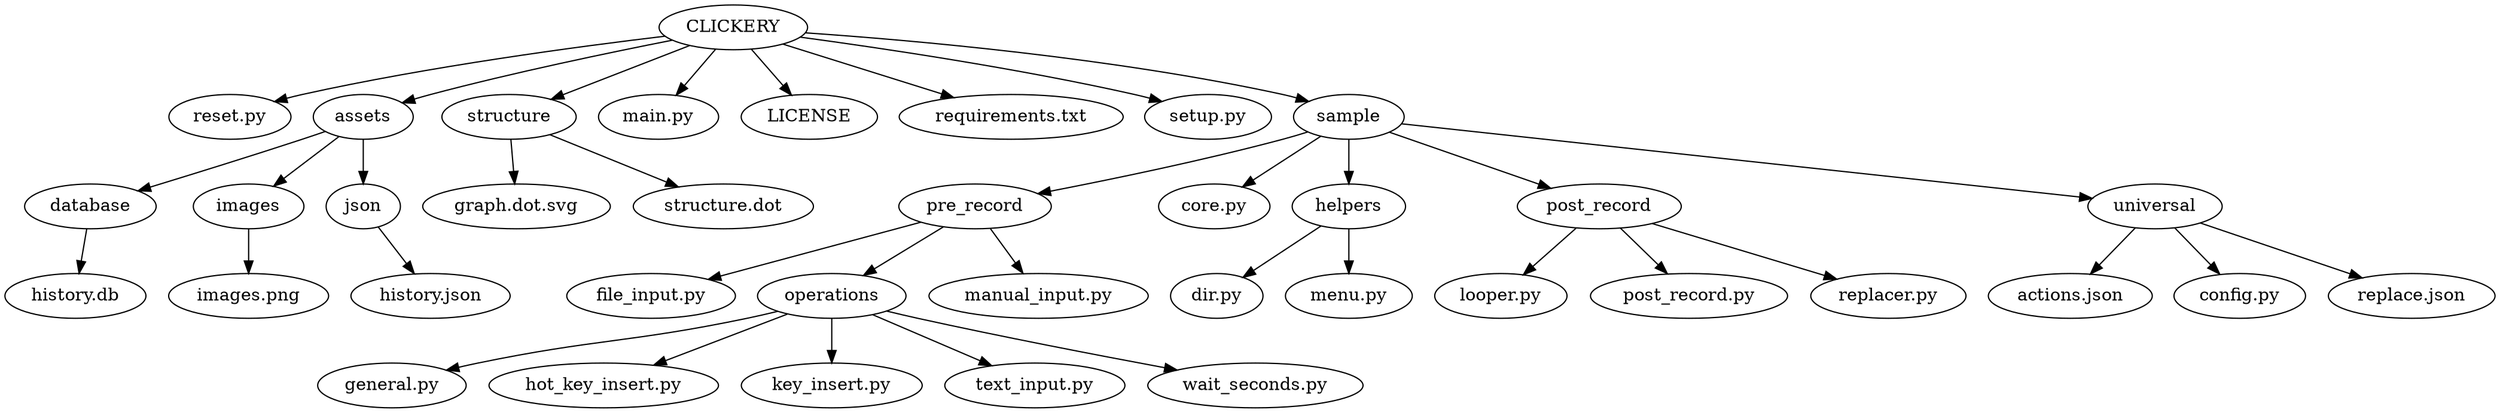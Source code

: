 digraph UNIVERSE {
    CLICKERY -> { "reset.py" assets structure "main.py" LICENSE "requirements.txt" "setup.py" sample}
    assets -> { database images json }
    database -> "history.db"
    images -> "images.png"
    json -> "history.json"
    sample -> { pre_record "core.py" helpers  post_record universal  }
    helpers -> { "dir.py" "menu.py" }
    post_record -> { "looper.py" "post_record.py" "replacer.py" }
    pre_record -> { "file_input.py" operations "manual_input.py" }
    operations -> { "general.py" "hot_key_insert.py" "key_insert.py" "text_input.py" "wait_seconds.py" }
    universal -> { "actions.json" "config.py" "replace.json" }
    structure -> { "graph.dot.svg" "structure.dot" }
}

// Graph preview
// -> Toggle Preview - ctrl+shift+v
// -> Open Preview to the Side - ctrl+k v 